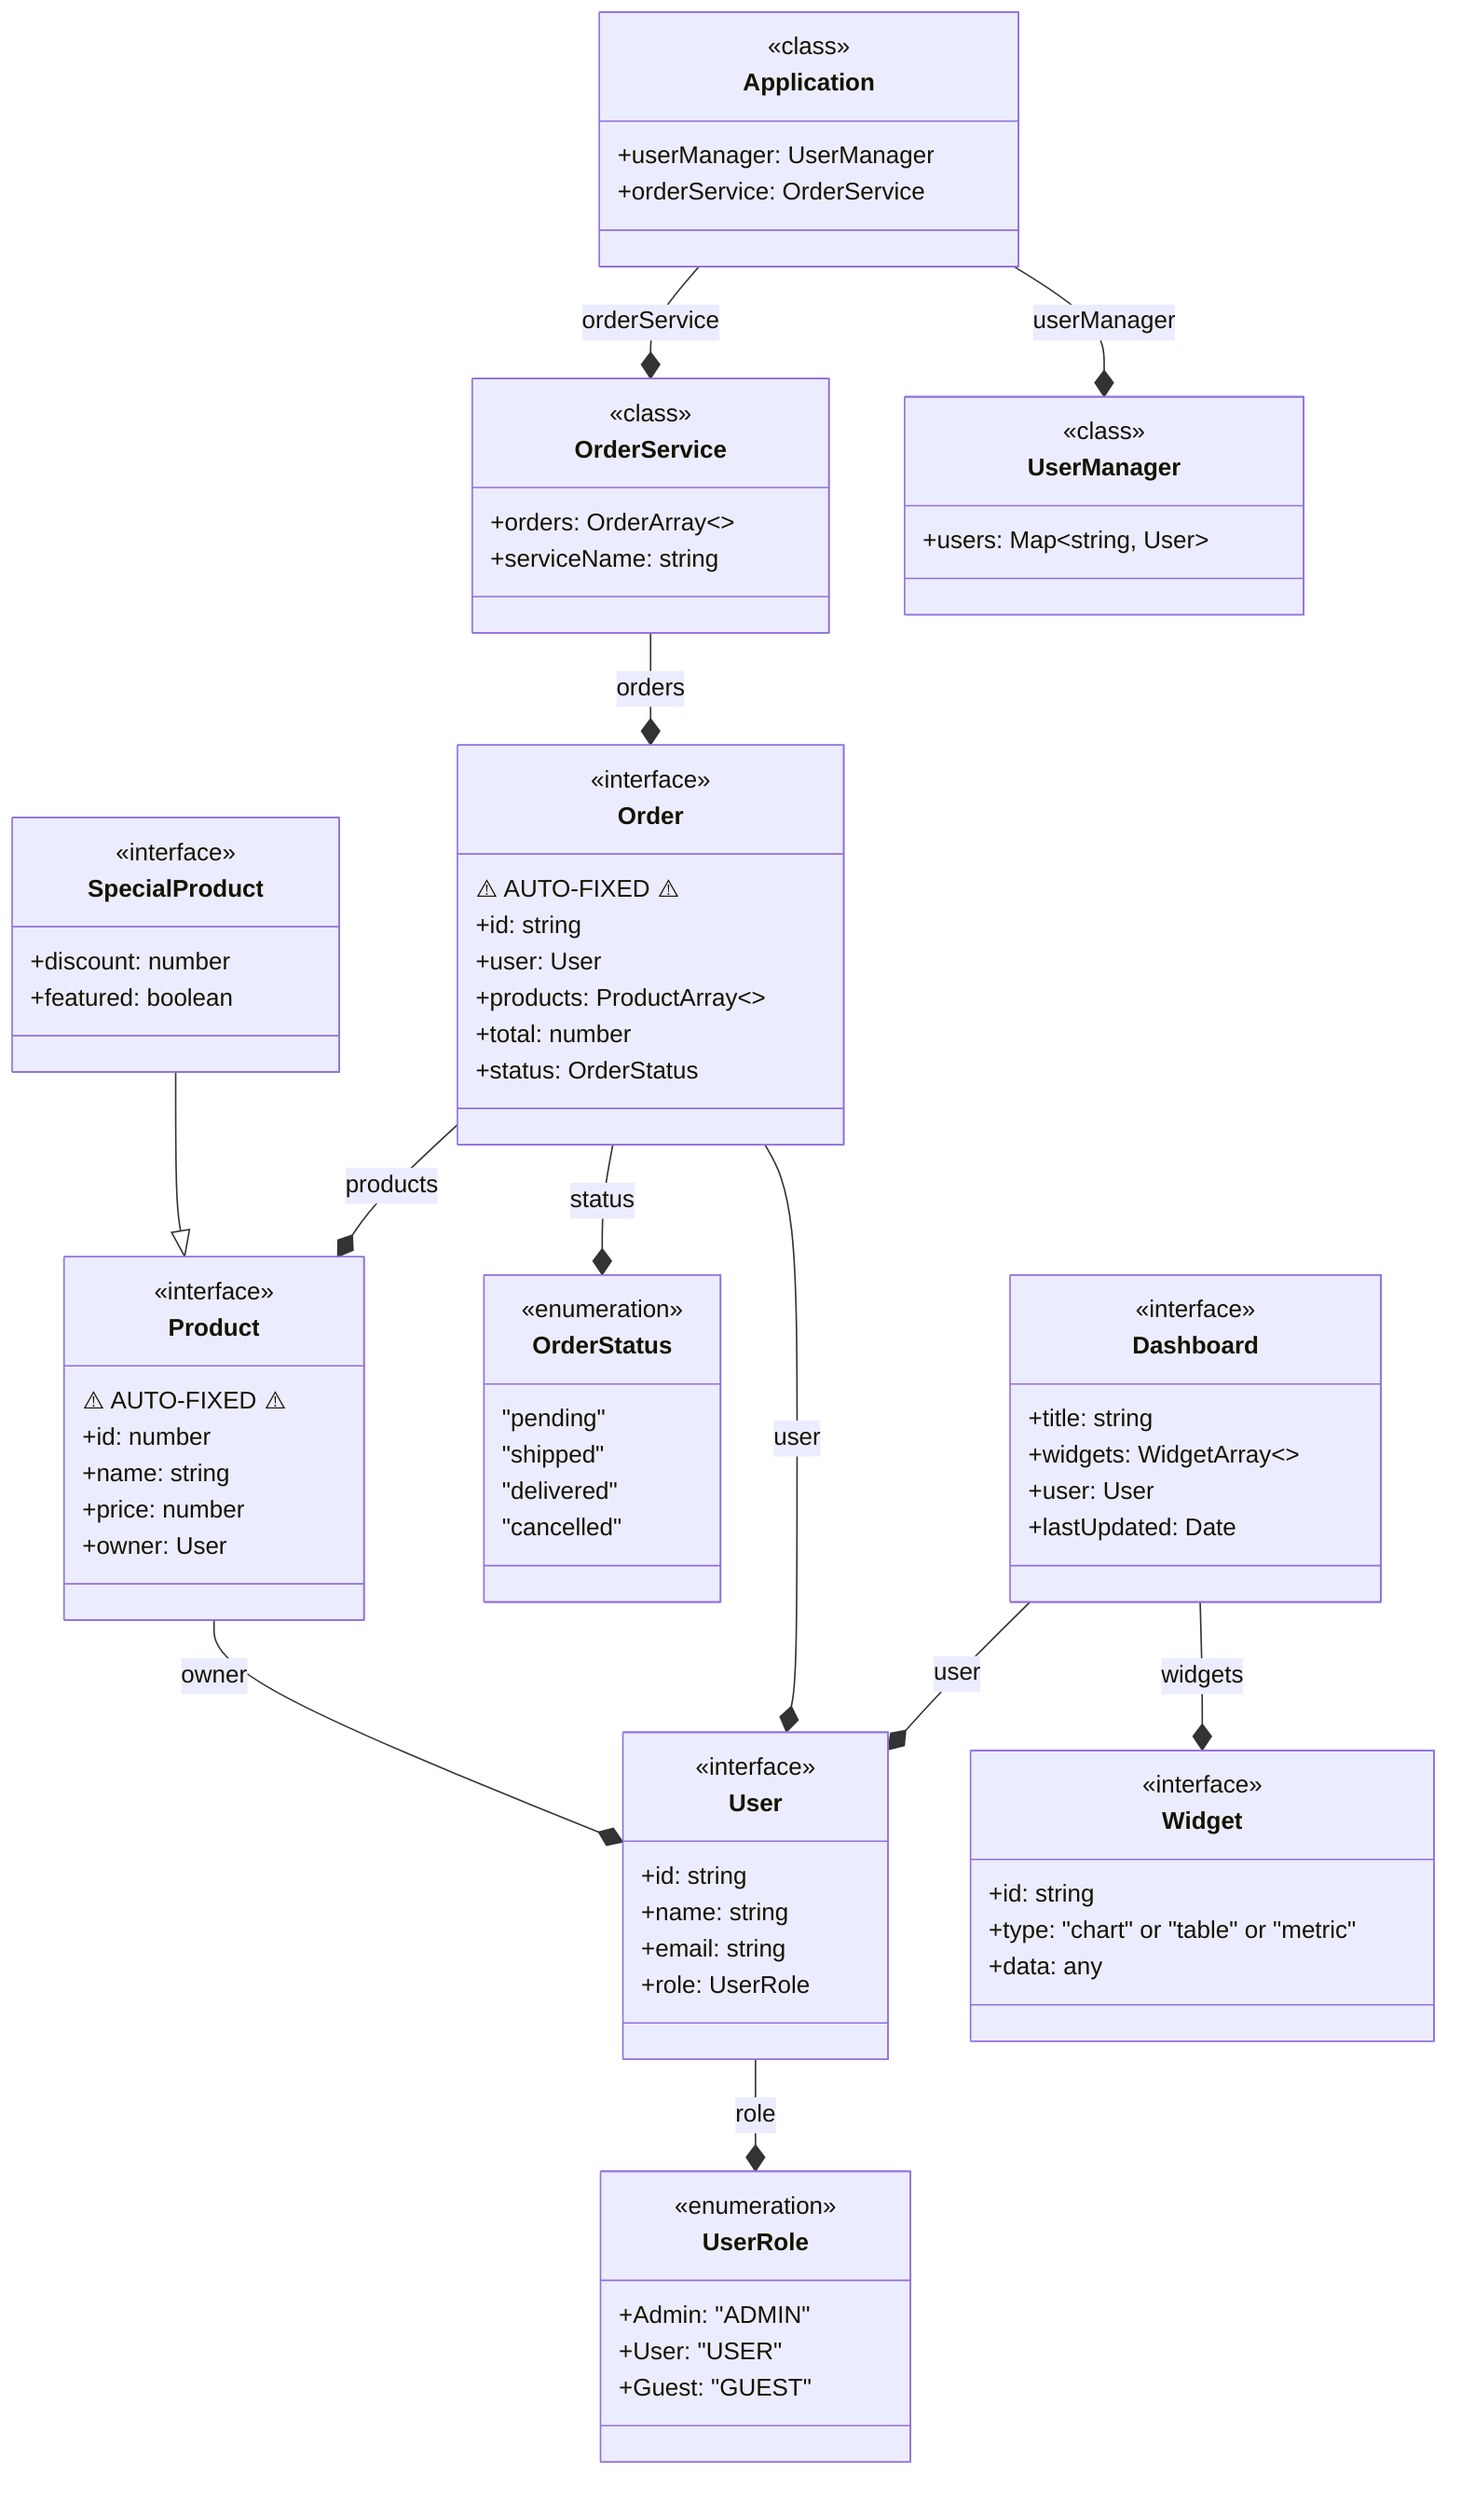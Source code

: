 classDiagram
  %% Legend
  %% --|> : Inheritance (extends)
  %% ..|> : Implementation (implements)
  %% --* : Composition (has/contains)
  %% -- : Association

  %% Errors encountered during conversion:
  %% - TS1131: Property or signature expected.

  %% WARNING: The following types had syntax errors and were auto-recovered by the TypeScript parser:
  %% - Product: Missing closing brace or other syntax error was automatically fixed
  %% - Order: Missing closing brace or other syntax error was automatically fixed
  %% These auto-fixes may not reflect the intended structure!

  class User {
    <<interface>>
    +id: string
    +name: string
    +email: string
    +role: UserRole
  }

  class UserRole {
    <<enumeration>>
    +Admin: "ADMIN"
    +User: "USER"
    +Guest: "GUEST"
  }

  class Product {
    <<interface>>
    ⚠️ AUTO-FIXED ⚠️
    +id: number
    +name: string
    +price: number
    +owner: User
  }

  class Order {
    <<interface>>
    ⚠️ AUTO-FIXED ⚠️
    +id: string
    +user: User
    +products: ProductArray~~
    +total: number
    +status: OrderStatus
  }

  class OrderStatus {
    <<enumeration>>
    "pending"
    "shipped"
    "delivered"
    "cancelled"
  }

  class OrderService {
    <<class>>
    +orders: OrderArray~~
    +serviceName: string
  }

  class SpecialProduct {
    <<interface>>
    +discount: number
    +featured: boolean
  }

  class UserManager {
    <<class>>
    +users: Map~string, User~
  }

  class Dashboard {
    <<interface>>
    +title: string
    +widgets: WidgetArray~~
    +user: User
    +lastUpdated: Date
  }

  class Widget {
    <<interface>>
    +id: string
    +type: "chart" or "table" or "metric"
    +data: any
  }

  class Application {
    <<class>>
    +userManager: UserManager
    +orderService: OrderService
  }

  SpecialProduct --|> Product
  User --* UserRole : role
  Product --* User : owner
  Order --* User : user
  Order --* Product : products
  Order --* OrderStatus : status
  OrderService --* Order : orders
  Dashboard --* Widget : widgets
  Dashboard --* User : user
  Application --* UserManager : userManager
  Application --* OrderService : orderService